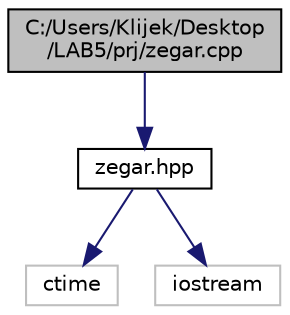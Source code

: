 digraph "C:/Users/Klijek/Desktop/LAB5/prj/zegar.cpp"
{
  edge [fontname="Helvetica",fontsize="10",labelfontname="Helvetica",labelfontsize="10"];
  node [fontname="Helvetica",fontsize="10",shape=record];
  Node1 [label="C:/Users/Klijek/Desktop\l/LAB5/prj/zegar.cpp",height=0.2,width=0.4,color="black", fillcolor="grey75", style="filled" fontcolor="black"];
  Node1 -> Node2 [color="midnightblue",fontsize="10",style="solid",fontname="Helvetica"];
  Node2 [label="zegar.hpp",height=0.2,width=0.4,color="black", fillcolor="white", style="filled",URL="$zegar_8hpp.html"];
  Node2 -> Node3 [color="midnightblue",fontsize="10",style="solid",fontname="Helvetica"];
  Node3 [label="ctime",height=0.2,width=0.4,color="grey75", fillcolor="white", style="filled"];
  Node2 -> Node4 [color="midnightblue",fontsize="10",style="solid",fontname="Helvetica"];
  Node4 [label="iostream",height=0.2,width=0.4,color="grey75", fillcolor="white", style="filled"];
}
